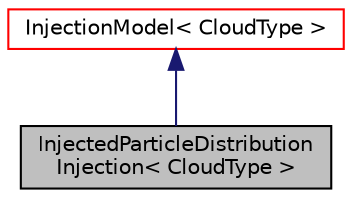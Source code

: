 digraph "InjectedParticleDistributionInjection&lt; CloudType &gt;"
{
  bgcolor="transparent";
  edge [fontname="Helvetica",fontsize="10",labelfontname="Helvetica",labelfontsize="10"];
  node [fontname="Helvetica",fontsize="10",shape=record];
  Node1 [label="InjectedParticleDistribution\lInjection\< CloudType \>",height=0.2,width=0.4,color="black", fillcolor="grey75", style="filled" fontcolor="black"];
  Node2 -> Node1 [dir="back",color="midnightblue",fontsize="10",style="solid",fontname="Helvetica"];
  Node2 [label="InjectionModel\< CloudType \>",height=0.2,width=0.4,color="red",URL="$classFoam_1_1InjectionModel.html",tooltip="Templated injection model class. "];
}
